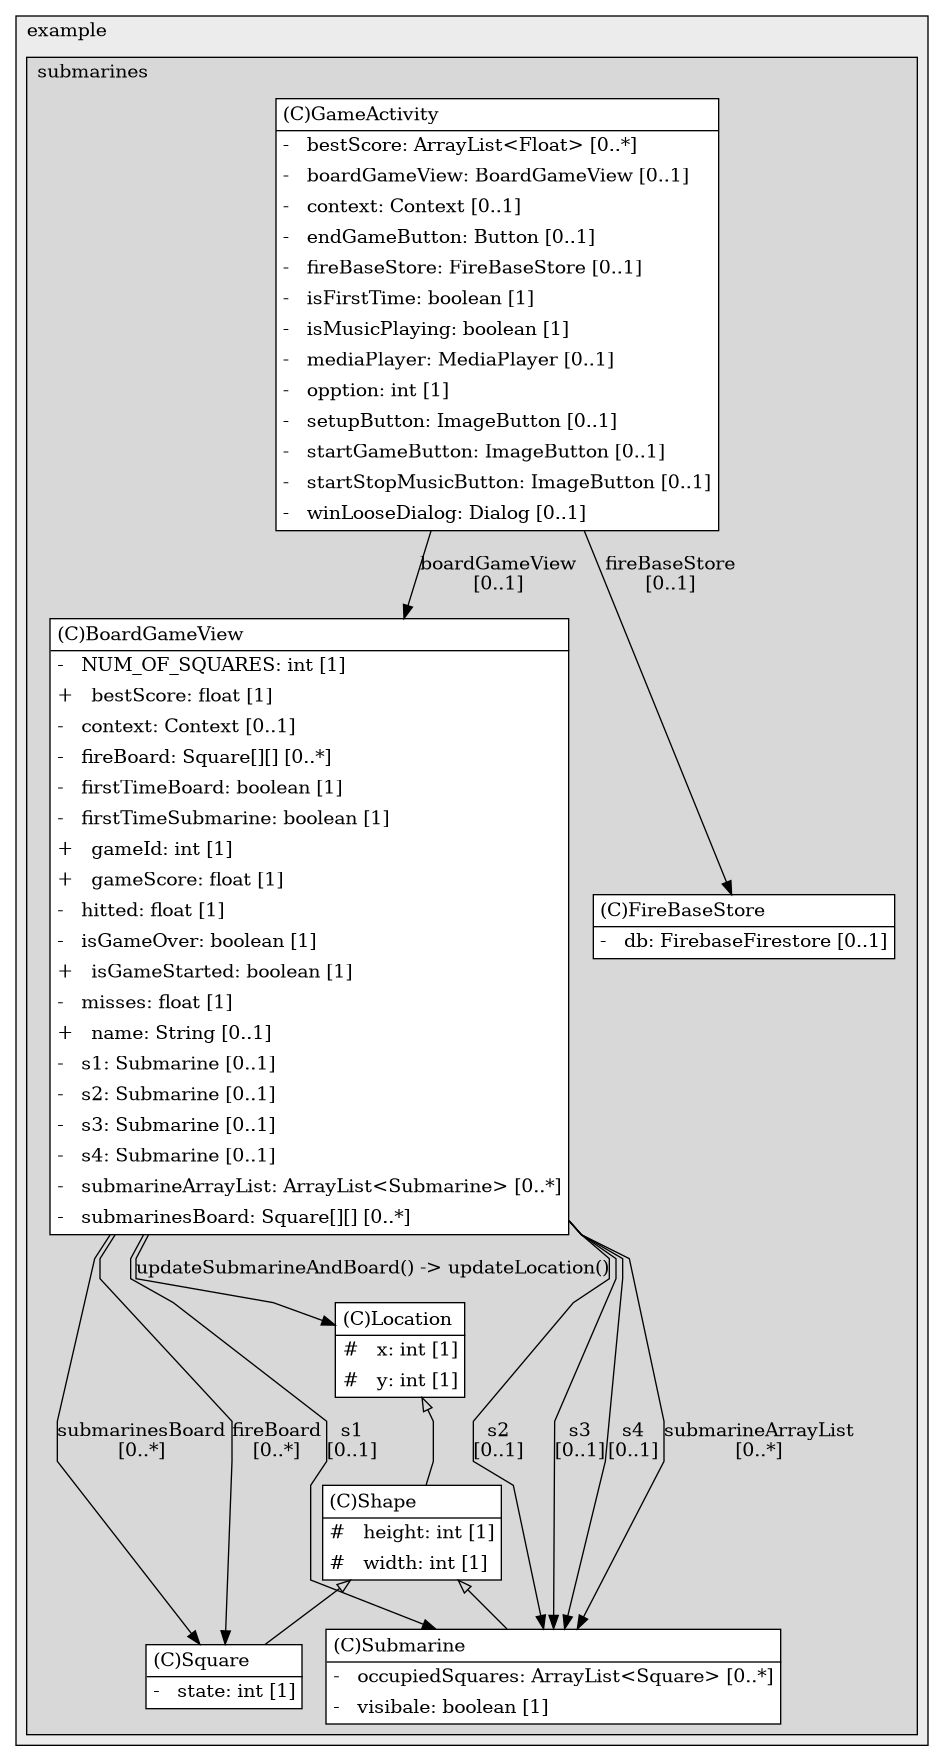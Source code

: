 @startuml

/' diagram meta data start
config=StructureConfiguration;
{
  "projectClassification": {
    "searchMode": "OpenProject", // OpenProject, AllProjects
    "includedProjects": "",
    "pathEndKeywords": "*.impl",
    "isClientPath": "",
    "isClientName": "",
    "isTestPath": "",
    "isTestName": "",
    "isMappingPath": "",
    "isMappingName": "",
    "isDataAccessPath": "",
    "isDataAccessName": "",
    "isDataStructurePath": "",
    "isDataStructureName": "",
    "isInterfaceStructuresPath": "",
    "isInterfaceStructuresName": "",
    "isEntryPointPath": "",
    "isEntryPointName": "",
    "treatFinalFieldsAsMandatory": false
  },
  "graphRestriction": {
    "classPackageExcludeFilter": "",
    "classPackageIncludeFilter": "",
    "classNameExcludeFilter": "",
    "classNameIncludeFilter": "",
    "methodNameExcludeFilter": "",
    "methodNameIncludeFilter": "",
    "removeByInheritance": "", // inheritance/annotation based filtering is done in a second step
    "removeByAnnotation": "",
    "removeByClassPackage": "", // cleanup the graph after inheritance/annotation based filtering is done
    "removeByClassName": "",
    "cutMappings": false,
    "cutEnum": true,
    "cutTests": true,
    "cutClient": true,
    "cutDataAccess": false,
    "cutInterfaceStructures": false,
    "cutDataStructures": false,
    "cutGetterAndSetter": true,
    "cutConstructors": true
  },
  "graphTraversal": {
    "forwardDepth": 5,
    "backwardDepth": 5,
    "classPackageExcludeFilter": "",
    "classPackageIncludeFilter": "",
    "classNameExcludeFilter": "",
    "classNameIncludeFilter": "",
    "methodNameExcludeFilter": "",
    "methodNameIncludeFilter": "",
    "hideMappings": false,
    "hideDataStructures": false,
    "hidePrivateMethods": true,
    "hideInterfaceCalls": true, // indirection: implementation -> interface (is hidden) -> implementation
    "onlyShowApplicationEntryPoints": false, // root node is included
    "useMethodCallsForStructureDiagram": "ForwardOnly" // ForwardOnly, BothDirections, No
  },
  "details": {
    "aggregation": "GroupByClass", // ByClass, GroupByClass, None
    "showClassGenericTypes": false,
    "showMethods": false,
    "showMethodParameterNames": false,
    "showMethodParameterTypes": false,
    "showMethodReturnType": false,
    "showPackageLevels": 4,
    "showDetailedClassStructure": true
  },
  "rootClass": "com.example.submarines.GameActivity",
  "extensionCallbackMethod": "" // qualified.class.name#methodName - signature: public static String method(String)
}
diagram meta data end '/



digraph g {
    rankdir="TB"
    splines=polyline
    

'nodes 
subgraph cluster_1322970774 { 
   	label=example
	labeljust=l
	fillcolor="#ececec"
	style=filled
   
   subgraph cluster_925250635 { 
   	label=submarines
	labeljust=l
	fillcolor="#d8d8d8"
	style=filled
   
   BoardGameView647413438[
	label=<<TABLE BORDER="1" CELLBORDER="0" CELLPADDING="4" CELLSPACING="0">
<TR><TD ALIGN="LEFT" >(C)BoardGameView</TD></TR>
<HR/>
<TR><TD ALIGN="LEFT" >-   NUM_OF_SQUARES: int [1]</TD></TR>
<TR><TD ALIGN="LEFT" >+   bestScore: float [1]</TD></TR>
<TR><TD ALIGN="LEFT" >-   context: Context [0..1]</TD></TR>
<TR><TD ALIGN="LEFT" >-   fireBoard: Square[][] [0..*]</TD></TR>
<TR><TD ALIGN="LEFT" >-   firstTimeBoard: boolean [1]</TD></TR>
<TR><TD ALIGN="LEFT" >-   firstTimeSubmarine: boolean [1]</TD></TR>
<TR><TD ALIGN="LEFT" >+   gameId: int [1]</TD></TR>
<TR><TD ALIGN="LEFT" >+   gameScore: float [1]</TD></TR>
<TR><TD ALIGN="LEFT" >-   hitted: float [1]</TD></TR>
<TR><TD ALIGN="LEFT" >-   isGameOver: boolean [1]</TD></TR>
<TR><TD ALIGN="LEFT" >+   isGameStarted: boolean [1]</TD></TR>
<TR><TD ALIGN="LEFT" >-   misses: float [1]</TD></TR>
<TR><TD ALIGN="LEFT" >+   name: String [0..1]</TD></TR>
<TR><TD ALIGN="LEFT" >-   s1: Submarine [0..1]</TD></TR>
<TR><TD ALIGN="LEFT" >-   s2: Submarine [0..1]</TD></TR>
<TR><TD ALIGN="LEFT" >-   s3: Submarine [0..1]</TD></TR>
<TR><TD ALIGN="LEFT" >-   s4: Submarine [0..1]</TD></TR>
<TR><TD ALIGN="LEFT" >-   submarineArrayList: ArrayList&lt;Submarine&gt; [0..*]</TD></TR>
<TR><TD ALIGN="LEFT" >-   submarinesBoard: Square[][] [0..*]</TD></TR>
</TABLE>>
	style=filled
	margin=0
	shape=plaintext
	fillcolor="#FFFFFF"
];

FireBaseStore647413438[
	label=<<TABLE BORDER="1" CELLBORDER="0" CELLPADDING="4" CELLSPACING="0">
<TR><TD ALIGN="LEFT" >(C)FireBaseStore</TD></TR>
<HR/>
<TR><TD ALIGN="LEFT" >-   db: FirebaseFirestore [0..1]</TD></TR>
</TABLE>>
	style=filled
	margin=0
	shape=plaintext
	fillcolor="#FFFFFF"
];

GameActivity647413438[
	label=<<TABLE BORDER="1" CELLBORDER="0" CELLPADDING="4" CELLSPACING="0">
<TR><TD ALIGN="LEFT" >(C)GameActivity</TD></TR>
<HR/>
<TR><TD ALIGN="LEFT" >-   bestScore: ArrayList&lt;Float&gt; [0..*]</TD></TR>
<TR><TD ALIGN="LEFT" >-   boardGameView: BoardGameView [0..1]</TD></TR>
<TR><TD ALIGN="LEFT" >-   context: Context [0..1]</TD></TR>
<TR><TD ALIGN="LEFT" >-   endGameButton: Button [0..1]</TD></TR>
<TR><TD ALIGN="LEFT" >-   fireBaseStore: FireBaseStore [0..1]</TD></TR>
<TR><TD ALIGN="LEFT" >-   isFirstTime: boolean [1]</TD></TR>
<TR><TD ALIGN="LEFT" >-   isMusicPlaying: boolean [1]</TD></TR>
<TR><TD ALIGN="LEFT" >-   mediaPlayer: MediaPlayer [0..1]</TD></TR>
<TR><TD ALIGN="LEFT" >-   opption: int [1]</TD></TR>
<TR><TD ALIGN="LEFT" >-   setupButton: ImageButton [0..1]</TD></TR>
<TR><TD ALIGN="LEFT" >-   startGameButton: ImageButton [0..1]</TD></TR>
<TR><TD ALIGN="LEFT" >-   startStopMusicButton: ImageButton [0..1]</TD></TR>
<TR><TD ALIGN="LEFT" >-   winLooseDialog: Dialog [0..1]</TD></TR>
</TABLE>>
	style=filled
	margin=0
	shape=plaintext
	fillcolor="#FFFFFF"
];

Location647413438[
	label=<<TABLE BORDER="1" CELLBORDER="0" CELLPADDING="4" CELLSPACING="0">
<TR><TD ALIGN="LEFT" >(C)Location</TD></TR>
<HR/>
<TR><TD ALIGN="LEFT" >#   x: int [1]</TD></TR>
<TR><TD ALIGN="LEFT" >#   y: int [1]</TD></TR>
</TABLE>>
	style=filled
	margin=0
	shape=plaintext
	fillcolor="#FFFFFF"
];

Shape647413438[
	label=<<TABLE BORDER="1" CELLBORDER="0" CELLPADDING="4" CELLSPACING="0">
<TR><TD ALIGN="LEFT" >(C)Shape</TD></TR>
<HR/>
<TR><TD ALIGN="LEFT" >#   height: int [1]</TD></TR>
<TR><TD ALIGN="LEFT" >#   width: int [1]</TD></TR>
</TABLE>>
	style=filled
	margin=0
	shape=plaintext
	fillcolor="#FFFFFF"
];

Square647413438[
	label=<<TABLE BORDER="1" CELLBORDER="0" CELLPADDING="4" CELLSPACING="0">
<TR><TD ALIGN="LEFT" >(C)Square</TD></TR>
<HR/>
<TR><TD ALIGN="LEFT" >-   state: int [1]</TD></TR>
</TABLE>>
	style=filled
	margin=0
	shape=plaintext
	fillcolor="#FFFFFF"
];

Submarine647413438[
	label=<<TABLE BORDER="1" CELLBORDER="0" CELLPADDING="4" CELLSPACING="0">
<TR><TD ALIGN="LEFT" >(C)Submarine</TD></TR>
<HR/>
<TR><TD ALIGN="LEFT" >-   occupiedSquares: ArrayList&lt;Square&gt; [0..*]</TD></TR>
<TR><TD ALIGN="LEFT" >-   visibale: boolean [1]</TD></TR>
</TABLE>>
	style=filled
	margin=0
	shape=plaintext
	fillcolor="#FFFFFF"
];
} 
} 

'edges    
BoardGameView647413438 -> Location647413438[label="updateSubmarineAndBoard() -> updateLocation()"];
BoardGameView647413438 -> Square647413438[label="fireBoard
[0..*]"];
BoardGameView647413438 -> Square647413438[label="submarinesBoard
[0..*]"];
BoardGameView647413438 -> Submarine647413438[label="s1
[0..1]"];
BoardGameView647413438 -> Submarine647413438[label="s2
[0..1]"];
BoardGameView647413438 -> Submarine647413438[label="s3
[0..1]"];
BoardGameView647413438 -> Submarine647413438[label="s4
[0..1]"];
BoardGameView647413438 -> Submarine647413438[label="submarineArrayList
[0..*]"];
GameActivity647413438 -> BoardGameView647413438[label="boardGameView
[0..1]"];
GameActivity647413438 -> FireBaseStore647413438[label="fireBaseStore
[0..1]"];
Location647413438 -> Shape647413438[arrowhead=none, arrowtail=empty, dir=both];
Shape647413438 -> Square647413438[arrowhead=none, arrowtail=empty, dir=both];
Shape647413438 -> Submarine647413438[arrowhead=none, arrowtail=empty, dir=both];
    
}
@enduml